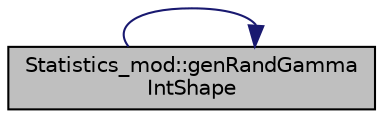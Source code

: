 digraph "Statistics_mod::genRandGammaIntShape"
{
 // LATEX_PDF_SIZE
  edge [fontname="Helvetica",fontsize="10",labelfontname="Helvetica",labelfontsize="10"];
  node [fontname="Helvetica",fontsize="10",shape=record];
  rankdir="LR";
  Node1 [label="Statistics_mod::genRandGamma\lIntShape",height=0.2,width=0.4,color="black", fillcolor="grey75", style="filled", fontcolor="black",tooltip="Return a Gamma-distributed random number, whose shape parameter alpha is an integer."];
  Node1 -> Node1 [color="midnightblue",fontsize="10",style="solid",fontname="Helvetica"];
}
